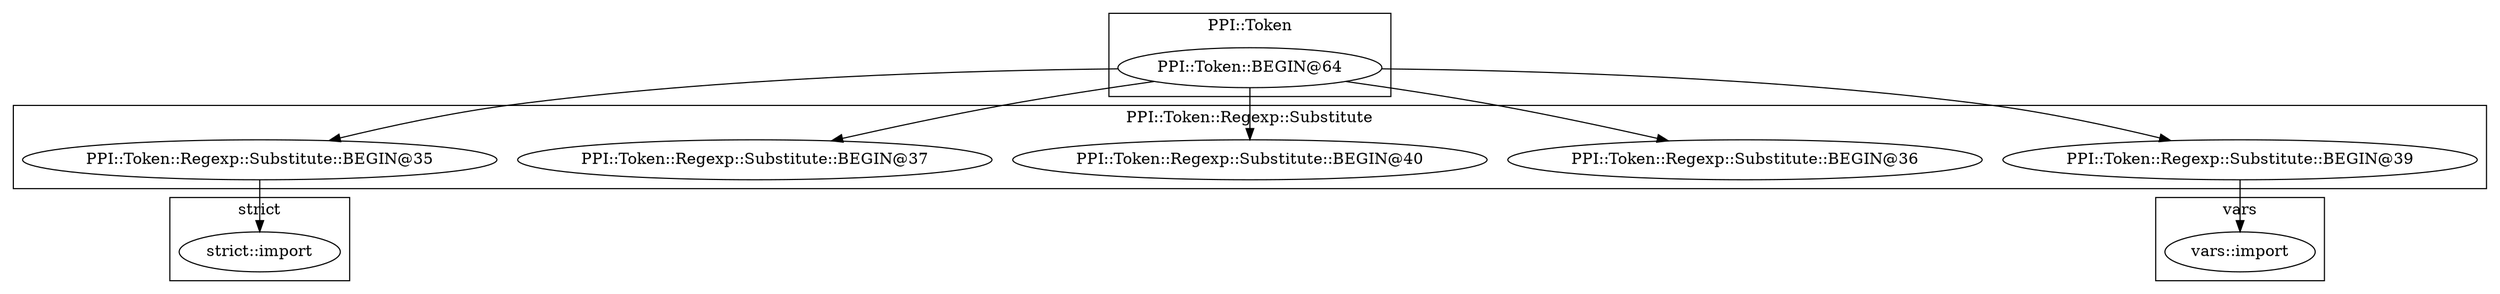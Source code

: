 digraph {
graph [overlap=false]
subgraph cluster_PPI_Token_Regexp_Substitute {
	label="PPI::Token::Regexp::Substitute";
	"PPI::Token::Regexp::Substitute::BEGIN@35";
	"PPI::Token::Regexp::Substitute::BEGIN@36";
	"PPI::Token::Regexp::Substitute::BEGIN@40";
	"PPI::Token::Regexp::Substitute::BEGIN@37";
	"PPI::Token::Regexp::Substitute::BEGIN@39";
}
subgraph cluster_PPI_Token {
	label="PPI::Token";
	"PPI::Token::BEGIN@64";
}
subgraph cluster_vars {
	label="vars";
	"vars::import";
}
subgraph cluster_strict {
	label="strict";
	"strict::import";
}
"PPI::Token::BEGIN@64" -> "PPI::Token::Regexp::Substitute::BEGIN@39";
"PPI::Token::BEGIN@64" -> "PPI::Token::Regexp::Substitute::BEGIN@35";
"PPI::Token::Regexp::Substitute::BEGIN@35" -> "strict::import";
"PPI::Token::BEGIN@64" -> "PPI::Token::Regexp::Substitute::BEGIN@37";
"PPI::Token::Regexp::Substitute::BEGIN@39" -> "vars::import";
"PPI::Token::BEGIN@64" -> "PPI::Token::Regexp::Substitute::BEGIN@36";
"PPI::Token::BEGIN@64" -> "PPI::Token::Regexp::Substitute::BEGIN@40";
}
